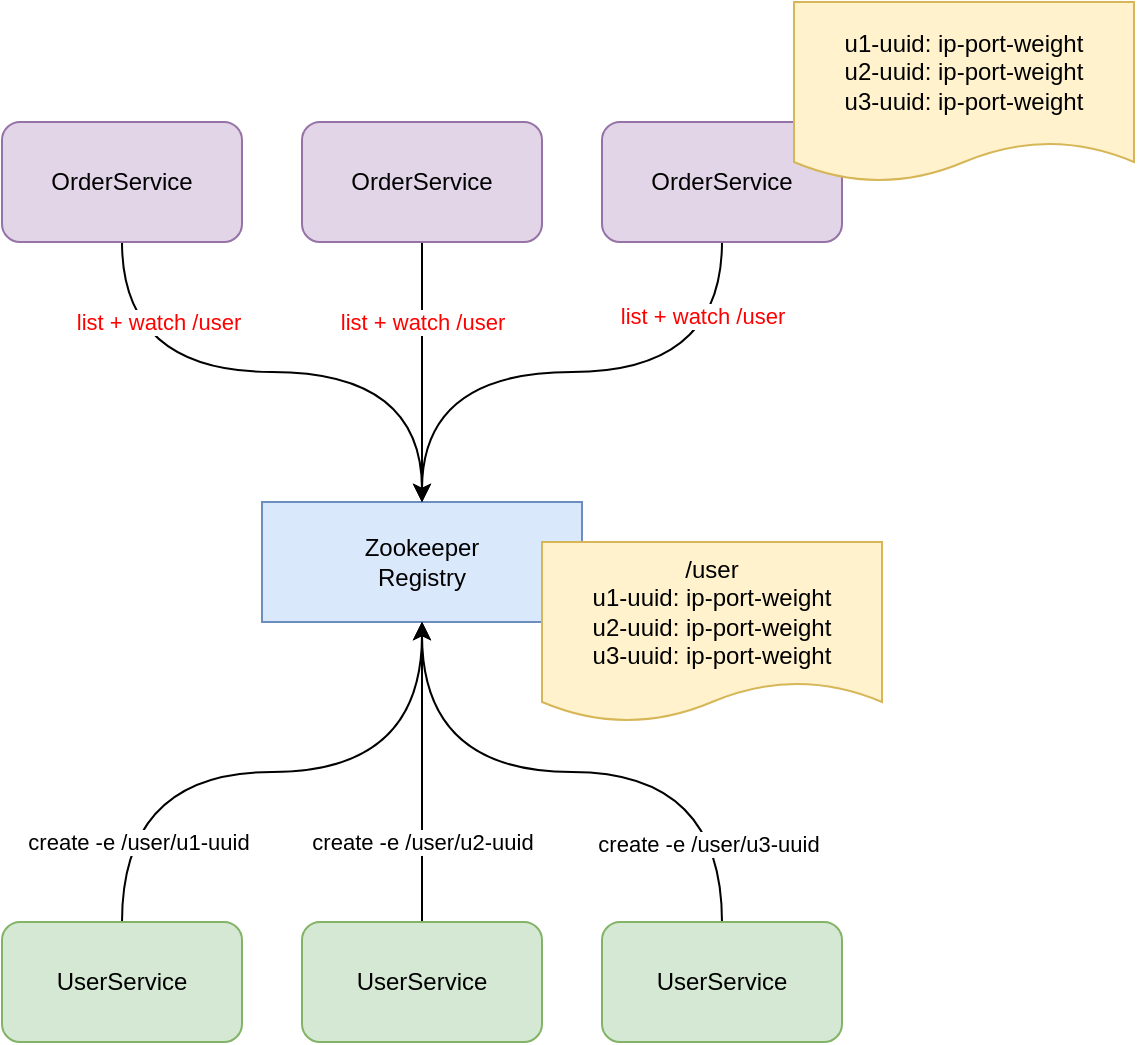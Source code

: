 <mxfile version="16.4.5" type="github">
  <diagram id="4SP-1AI3CIYa99k2xw5d" name="Page-1">
    <mxGraphModel dx="1186" dy="732" grid="1" gridSize="10" guides="1" tooltips="1" connect="1" arrows="1" fold="1" page="1" pageScale="1" pageWidth="827" pageHeight="1169" math="0" shadow="0">
      <root>
        <mxCell id="0" />
        <mxCell id="1" parent="0" />
        <mxCell id="DLR5KBuvB0Bj08S3XXyN-1" value="Zookeeper&lt;br&gt;Registry" style="rounded=0;whiteSpace=wrap;html=1;fillColor=#dae8fc;strokeColor=#6c8ebf;" vertex="1" parent="1">
          <mxGeometry x="334" y="330" width="160" height="60" as="geometry" />
        </mxCell>
        <mxCell id="DLR5KBuvB0Bj08S3XXyN-21" style="edgeStyle=orthogonalEdgeStyle;curved=1;rounded=0;orthogonalLoop=1;jettySize=auto;html=1;exitX=0.5;exitY=0;exitDx=0;exitDy=0;entryX=0.5;entryY=1;entryDx=0;entryDy=0;" edge="1" parent="1" source="DLR5KBuvB0Bj08S3XXyN-3" target="DLR5KBuvB0Bj08S3XXyN-1">
          <mxGeometry relative="1" as="geometry">
            <mxPoint x="472" y="360" as="targetPoint" />
          </mxGeometry>
        </mxCell>
        <mxCell id="DLR5KBuvB0Bj08S3XXyN-30" value="create -e /user/u3-uuid" style="edgeLabel;html=1;align=center;verticalAlign=middle;resizable=0;points=[];" vertex="1" connectable="0" parent="DLR5KBuvB0Bj08S3XXyN-21">
          <mxGeometry x="-0.74" y="7" relative="1" as="geometry">
            <mxPoint as="offset" />
          </mxGeometry>
        </mxCell>
        <mxCell id="DLR5KBuvB0Bj08S3XXyN-3" value="UserService" style="rounded=1;whiteSpace=wrap;html=1;fillColor=#d5e8d4;strokeColor=#82b366;" vertex="1" parent="1">
          <mxGeometry x="504" y="540" width="120" height="60" as="geometry" />
        </mxCell>
        <mxCell id="DLR5KBuvB0Bj08S3XXyN-19" style="edgeStyle=orthogonalEdgeStyle;rounded=0;orthogonalLoop=1;jettySize=auto;html=1;exitX=0.5;exitY=0;exitDx=0;exitDy=0;entryX=0.5;entryY=1;entryDx=0;entryDy=0;curved=1;" edge="1" parent="1" source="DLR5KBuvB0Bj08S3XXyN-4" target="DLR5KBuvB0Bj08S3XXyN-1">
          <mxGeometry relative="1" as="geometry" />
        </mxCell>
        <mxCell id="DLR5KBuvB0Bj08S3XXyN-28" value="create -e /user/u1-uuid" style="edgeLabel;html=1;align=center;verticalAlign=middle;resizable=0;points=[];" vertex="1" connectable="0" parent="DLR5KBuvB0Bj08S3XXyN-19">
          <mxGeometry x="-0.293" y="-12" relative="1" as="geometry">
            <mxPoint x="-23" y="23" as="offset" />
          </mxGeometry>
        </mxCell>
        <mxCell id="DLR5KBuvB0Bj08S3XXyN-4" value="UserService" style="rounded=1;whiteSpace=wrap;html=1;fillColor=#d5e8d4;strokeColor=#82b366;" vertex="1" parent="1">
          <mxGeometry x="204" y="540" width="120" height="60" as="geometry" />
        </mxCell>
        <mxCell id="DLR5KBuvB0Bj08S3XXyN-20" style="edgeStyle=orthogonalEdgeStyle;curved=1;rounded=0;orthogonalLoop=1;jettySize=auto;html=1;exitX=0.5;exitY=0;exitDx=0;exitDy=0;entryX=0.5;entryY=1;entryDx=0;entryDy=0;" edge="1" parent="1" source="DLR5KBuvB0Bj08S3XXyN-5" target="DLR5KBuvB0Bj08S3XXyN-1">
          <mxGeometry relative="1" as="geometry" />
        </mxCell>
        <mxCell id="DLR5KBuvB0Bj08S3XXyN-29" value="create -e /user/u2-uuid" style="edgeLabel;html=1;align=center;verticalAlign=middle;resizable=0;points=[];" vertex="1" connectable="0" parent="DLR5KBuvB0Bj08S3XXyN-20">
          <mxGeometry x="-0.52" y="-3" relative="1" as="geometry">
            <mxPoint x="-3" y="-4" as="offset" />
          </mxGeometry>
        </mxCell>
        <mxCell id="DLR5KBuvB0Bj08S3XXyN-5" value="UserService" style="rounded=1;whiteSpace=wrap;html=1;fillColor=#d5e8d4;strokeColor=#82b366;" vertex="1" parent="1">
          <mxGeometry x="354" y="540" width="120" height="60" as="geometry" />
        </mxCell>
        <mxCell id="DLR5KBuvB0Bj08S3XXyN-26" style="edgeStyle=orthogonalEdgeStyle;curved=1;rounded=0;orthogonalLoop=1;jettySize=auto;html=1;exitX=0.5;exitY=1;exitDx=0;exitDy=0;" edge="1" parent="1" source="DLR5KBuvB0Bj08S3XXyN-12" target="DLR5KBuvB0Bj08S3XXyN-1">
          <mxGeometry relative="1" as="geometry" />
        </mxCell>
        <mxCell id="DLR5KBuvB0Bj08S3XXyN-33" value="&lt;font color=&quot;#ff0000&quot;&gt;list + watch /user&lt;/font&gt;" style="edgeLabel;html=1;align=center;verticalAlign=middle;resizable=0;points=[];" vertex="1" connectable="0" parent="DLR5KBuvB0Bj08S3XXyN-26">
          <mxGeometry x="-0.736" y="-10" relative="1" as="geometry">
            <mxPoint as="offset" />
          </mxGeometry>
        </mxCell>
        <mxCell id="DLR5KBuvB0Bj08S3XXyN-12" value="OrderService" style="rounded=1;whiteSpace=wrap;html=1;fillColor=#e1d5e7;strokeColor=#9673a6;" vertex="1" parent="1">
          <mxGeometry x="504" y="140" width="120" height="60" as="geometry" />
        </mxCell>
        <mxCell id="DLR5KBuvB0Bj08S3XXyN-22" style="edgeStyle=orthogonalEdgeStyle;curved=1;rounded=0;orthogonalLoop=1;jettySize=auto;html=1;exitX=0.5;exitY=1;exitDx=0;exitDy=0;" edge="1" parent="1" source="DLR5KBuvB0Bj08S3XXyN-13" target="DLR5KBuvB0Bj08S3XXyN-1">
          <mxGeometry relative="1" as="geometry" />
        </mxCell>
        <mxCell id="DLR5KBuvB0Bj08S3XXyN-32" value="&lt;font color=&quot;#ff0000&quot;&gt;list + watch /user&lt;/font&gt;" style="edgeLabel;html=1;align=center;verticalAlign=middle;resizable=0;points=[];" vertex="1" connectable="0" parent="DLR5KBuvB0Bj08S3XXyN-22">
          <mxGeometry x="-0.446" y="1" relative="1" as="geometry">
            <mxPoint x="-1" y="4" as="offset" />
          </mxGeometry>
        </mxCell>
        <mxCell id="DLR5KBuvB0Bj08S3XXyN-13" value="OrderService" style="rounded=1;whiteSpace=wrap;html=1;fillColor=#e1d5e7;strokeColor=#9673a6;" vertex="1" parent="1">
          <mxGeometry x="354" y="140" width="120" height="60" as="geometry" />
        </mxCell>
        <mxCell id="DLR5KBuvB0Bj08S3XXyN-25" style="edgeStyle=orthogonalEdgeStyle;curved=1;rounded=0;orthogonalLoop=1;jettySize=auto;html=1;exitX=0.5;exitY=1;exitDx=0;exitDy=0;" edge="1" parent="1" source="DLR5KBuvB0Bj08S3XXyN-14" target="DLR5KBuvB0Bj08S3XXyN-1">
          <mxGeometry relative="1" as="geometry" />
        </mxCell>
        <mxCell id="DLR5KBuvB0Bj08S3XXyN-31" value="&lt;font color=&quot;#ff0000&quot;&gt;list + watch /user&lt;/font&gt;" style="edgeLabel;html=1;align=center;verticalAlign=middle;resizable=0;points=[];" vertex="1" connectable="0" parent="DLR5KBuvB0Bj08S3XXyN-25">
          <mxGeometry x="-0.307" y="12" relative="1" as="geometry">
            <mxPoint x="-14" y="-13" as="offset" />
          </mxGeometry>
        </mxCell>
        <mxCell id="DLR5KBuvB0Bj08S3XXyN-14" value="OrderService" style="rounded=1;whiteSpace=wrap;html=1;fillColor=#e1d5e7;strokeColor=#9673a6;" vertex="1" parent="1">
          <mxGeometry x="204" y="140" width="120" height="60" as="geometry" />
        </mxCell>
        <mxCell id="DLR5KBuvB0Bj08S3XXyN-34" value="/user&lt;br&gt;u1-uuid: ip-port-weight&lt;br&gt;u2-uuid: ip-port-weight&lt;br&gt;u3-uuid: ip-port-weight" style="shape=document;whiteSpace=wrap;html=1;boundedLbl=1;size=0.222;fillColor=#fff2cc;strokeColor=#d6b656;" vertex="1" parent="1">
          <mxGeometry x="474" y="350" width="170" height="90" as="geometry" />
        </mxCell>
        <mxCell id="DLR5KBuvB0Bj08S3XXyN-36" value="u1-uuid: ip-port-weight&lt;br&gt;u2-uuid: ip-port-weight&lt;br&gt;u3-uuid: ip-port-weight" style="shape=document;whiteSpace=wrap;html=1;boundedLbl=1;size=0.222;fillColor=#fff2cc;strokeColor=#d6b656;" vertex="1" parent="1">
          <mxGeometry x="600" y="80" width="170" height="90" as="geometry" />
        </mxCell>
      </root>
    </mxGraphModel>
  </diagram>
</mxfile>
